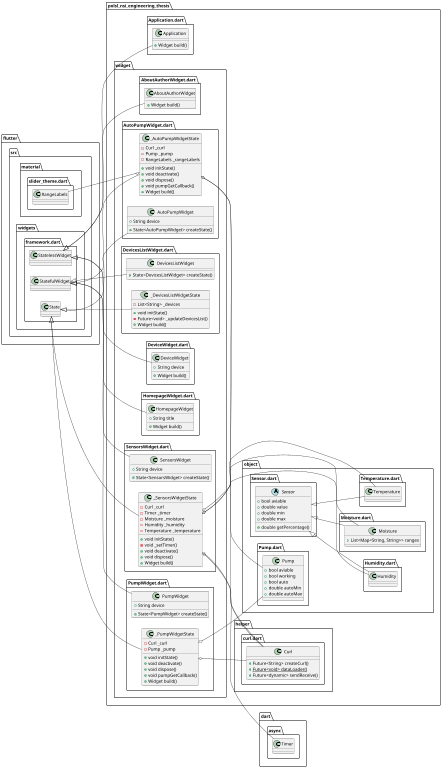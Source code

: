 @startuml
set namespaceSeparator ::
scale 1024 width
scale 768 height
left to right direction

class "polsl_nsi_engineering_thesis::Application.dart::Application" {
  +Widget build()
}

"flutter::src::widgets::framework.dart::StatelessWidget" <|-- "polsl_nsi_engineering_thesis::Application.dart::Application"

class "polsl_nsi_engineering_thesis::helper::curl.dart::Curl" {
  +Future<String> createCurl()
  {static} +Future<void> dataLoader()
  +Future<dynamic> sendReceive()
}

class "polsl_nsi_engineering_thesis::object::Humidity.dart::Humidity" {
}

"polsl_nsi_engineering_thesis::object::Sensor.dart::Sensor" <|-- "polsl_nsi_engineering_thesis::object::Humidity.dart::Humidity"

class "polsl_nsi_engineering_thesis::object::Moisture.dart::Moisture" {
  +List<Map<String, String>> ranges
}

"polsl_nsi_engineering_thesis::object::Sensor.dart::Sensor" <|-- "polsl_nsi_engineering_thesis::object::Moisture.dart::Moisture"

class "polsl_nsi_engineering_thesis::object::Pump.dart::Pump" {
  +bool aviable
  +bool working
  +bool auto
  +double autoMin
  +double autoMax
}

abstract class "polsl_nsi_engineering_thesis::object::Sensor.dart::Sensor" {
  +bool aviable
  +double value
  +double min
  +double max
  +double getPercentage()
}

class "polsl_nsi_engineering_thesis::object::Temperature.dart::Temperature" {
}

"polsl_nsi_engineering_thesis::object::Sensor.dart::Sensor" <|-- "polsl_nsi_engineering_thesis::object::Temperature.dart::Temperature"

class "polsl_nsi_engineering_thesis::widget::AboutAuthorWidget.dart::AboutAuthorWidget" {
  +Widget build()
}

"flutter::src::widgets::framework.dart::StatelessWidget" <|-- "polsl_nsi_engineering_thesis::widget::AboutAuthorWidget.dart::AboutAuthorWidget"

class "polsl_nsi_engineering_thesis::widget::AutoPumpWidget.dart::AutoPumpWidget" {
  +String device
  +State<AutoPumpWidget> createState()
}

"flutter::src::widgets::framework.dart::StatefulWidget" <|-- "polsl_nsi_engineering_thesis::widget::AutoPumpWidget.dart::AutoPumpWidget"

class "polsl_nsi_engineering_thesis::widget::AutoPumpWidget.dart::_AutoPumpWidgetState" {
  -Curl _curl
  -Pump _pump
  -RangeLabels _rangeLabels
  +void initState()
  +void deactivate()
  +void dispose()
  +void pumpGetCallback()
  +Widget build()
}

"polsl_nsi_engineering_thesis::widget::AutoPumpWidget.dart::_AutoPumpWidgetState" o-- "polsl_nsi_engineering_thesis::helper::curl.dart::Curl"
"polsl_nsi_engineering_thesis::widget::AutoPumpWidget.dart::_AutoPumpWidgetState" o-- "polsl_nsi_engineering_thesis::object::Pump.dart::Pump"
"polsl_nsi_engineering_thesis::widget::AutoPumpWidget.dart::_AutoPumpWidgetState" o-- "flutter::src::material::slider_theme.dart::RangeLabels"
"flutter::src::widgets::framework.dart::State" <|-- "polsl_nsi_engineering_thesis::widget::AutoPumpWidget.dart::_AutoPumpWidgetState"

class "polsl_nsi_engineering_thesis::widget::DevicesListWidget.dart::DevicesListWidget" {
  +State<DevicesListWidget> createState()
}

"flutter::src::widgets::framework.dart::StatefulWidget" <|-- "polsl_nsi_engineering_thesis::widget::DevicesListWidget.dart::DevicesListWidget"

class "polsl_nsi_engineering_thesis::widget::DevicesListWidget.dart::_DevicesListWidgetState" {
  -List<String> _devices
  +void initState()
  -Future<void> _updateDevicesList()
  +Widget build()
}

"flutter::src::widgets::framework.dart::State" <|-- "polsl_nsi_engineering_thesis::widget::DevicesListWidget.dart::_DevicesListWidgetState"

class "polsl_nsi_engineering_thesis::widget::DeviceWidget.dart::DeviceWidget" {
  +String device
  +Widget build()
}

"flutter::src::widgets::framework.dart::StatelessWidget" <|-- "polsl_nsi_engineering_thesis::widget::DeviceWidget.dart::DeviceWidget"

class "polsl_nsi_engineering_thesis::widget::HomepageWidget.dart::HomepageWidget" {
  +String title
  +Widget build()
}

"flutter::src::widgets::framework.dart::StatelessWidget" <|-- "polsl_nsi_engineering_thesis::widget::HomepageWidget.dart::HomepageWidget"

class "polsl_nsi_engineering_thesis::widget::PumpWidget.dart::PumpWidget" {
  +String device
  +State<PumpWidget> createState()
}

"flutter::src::widgets::framework.dart::StatefulWidget" <|-- "polsl_nsi_engineering_thesis::widget::PumpWidget.dart::PumpWidget"

class "polsl_nsi_engineering_thesis::widget::PumpWidget.dart::_PumpWidgetState" {
  -Curl _curl
  -Pump _pump
  +void initState()
  +void deactivate()
  +void dispose()
  +void pumpGetCallback()
  +Widget build()
}

"polsl_nsi_engineering_thesis::widget::PumpWidget.dart::_PumpWidgetState" o-- "polsl_nsi_engineering_thesis::helper::curl.dart::Curl"
"polsl_nsi_engineering_thesis::widget::PumpWidget.dart::_PumpWidgetState" o-- "polsl_nsi_engineering_thesis::object::Pump.dart::Pump"
"flutter::src::widgets::framework.dart::State" <|-- "polsl_nsi_engineering_thesis::widget::PumpWidget.dart::_PumpWidgetState"

class "polsl_nsi_engineering_thesis::widget::SensorsWidget.dart::SensorsWidget" {
  +String device
  +State<SensorsWidget> createState()
}

"flutter::src::widgets::framework.dart::StatefulWidget" <|-- "polsl_nsi_engineering_thesis::widget::SensorsWidget.dart::SensorsWidget"

class "polsl_nsi_engineering_thesis::widget::SensorsWidget.dart::_SensorsWidgetState" {
  -Curl _curl
  -Timer _timer
  -Moisture _moisture
  -Humidity _humidity
  -Temperature _temperature
  +void initState()
  -void _setTimer()
  +void deactivate()
  +void dispose()
  +Widget build()
}

"polsl_nsi_engineering_thesis::widget::SensorsWidget.dart::_SensorsWidgetState" o-- "polsl_nsi_engineering_thesis::helper::curl.dart::Curl"
"polsl_nsi_engineering_thesis::widget::SensorsWidget.dart::_SensorsWidgetState" o-- "dart::async::Timer"
"polsl_nsi_engineering_thesis::widget::SensorsWidget.dart::_SensorsWidgetState" o-- "polsl_nsi_engineering_thesis::object::Moisture.dart::Moisture"
"polsl_nsi_engineering_thesis::widget::SensorsWidget.dart::_SensorsWidgetState" o-- "polsl_nsi_engineering_thesis::object::Humidity.dart::Humidity"
"polsl_nsi_engineering_thesis::widget::SensorsWidget.dart::_SensorsWidgetState" o-- "polsl_nsi_engineering_thesis::object::Temperature.dart::Temperature"
"flutter::src::widgets::framework.dart::State" <|-- "polsl_nsi_engineering_thesis::widget::SensorsWidget.dart::_SensorsWidgetState"


@enduml